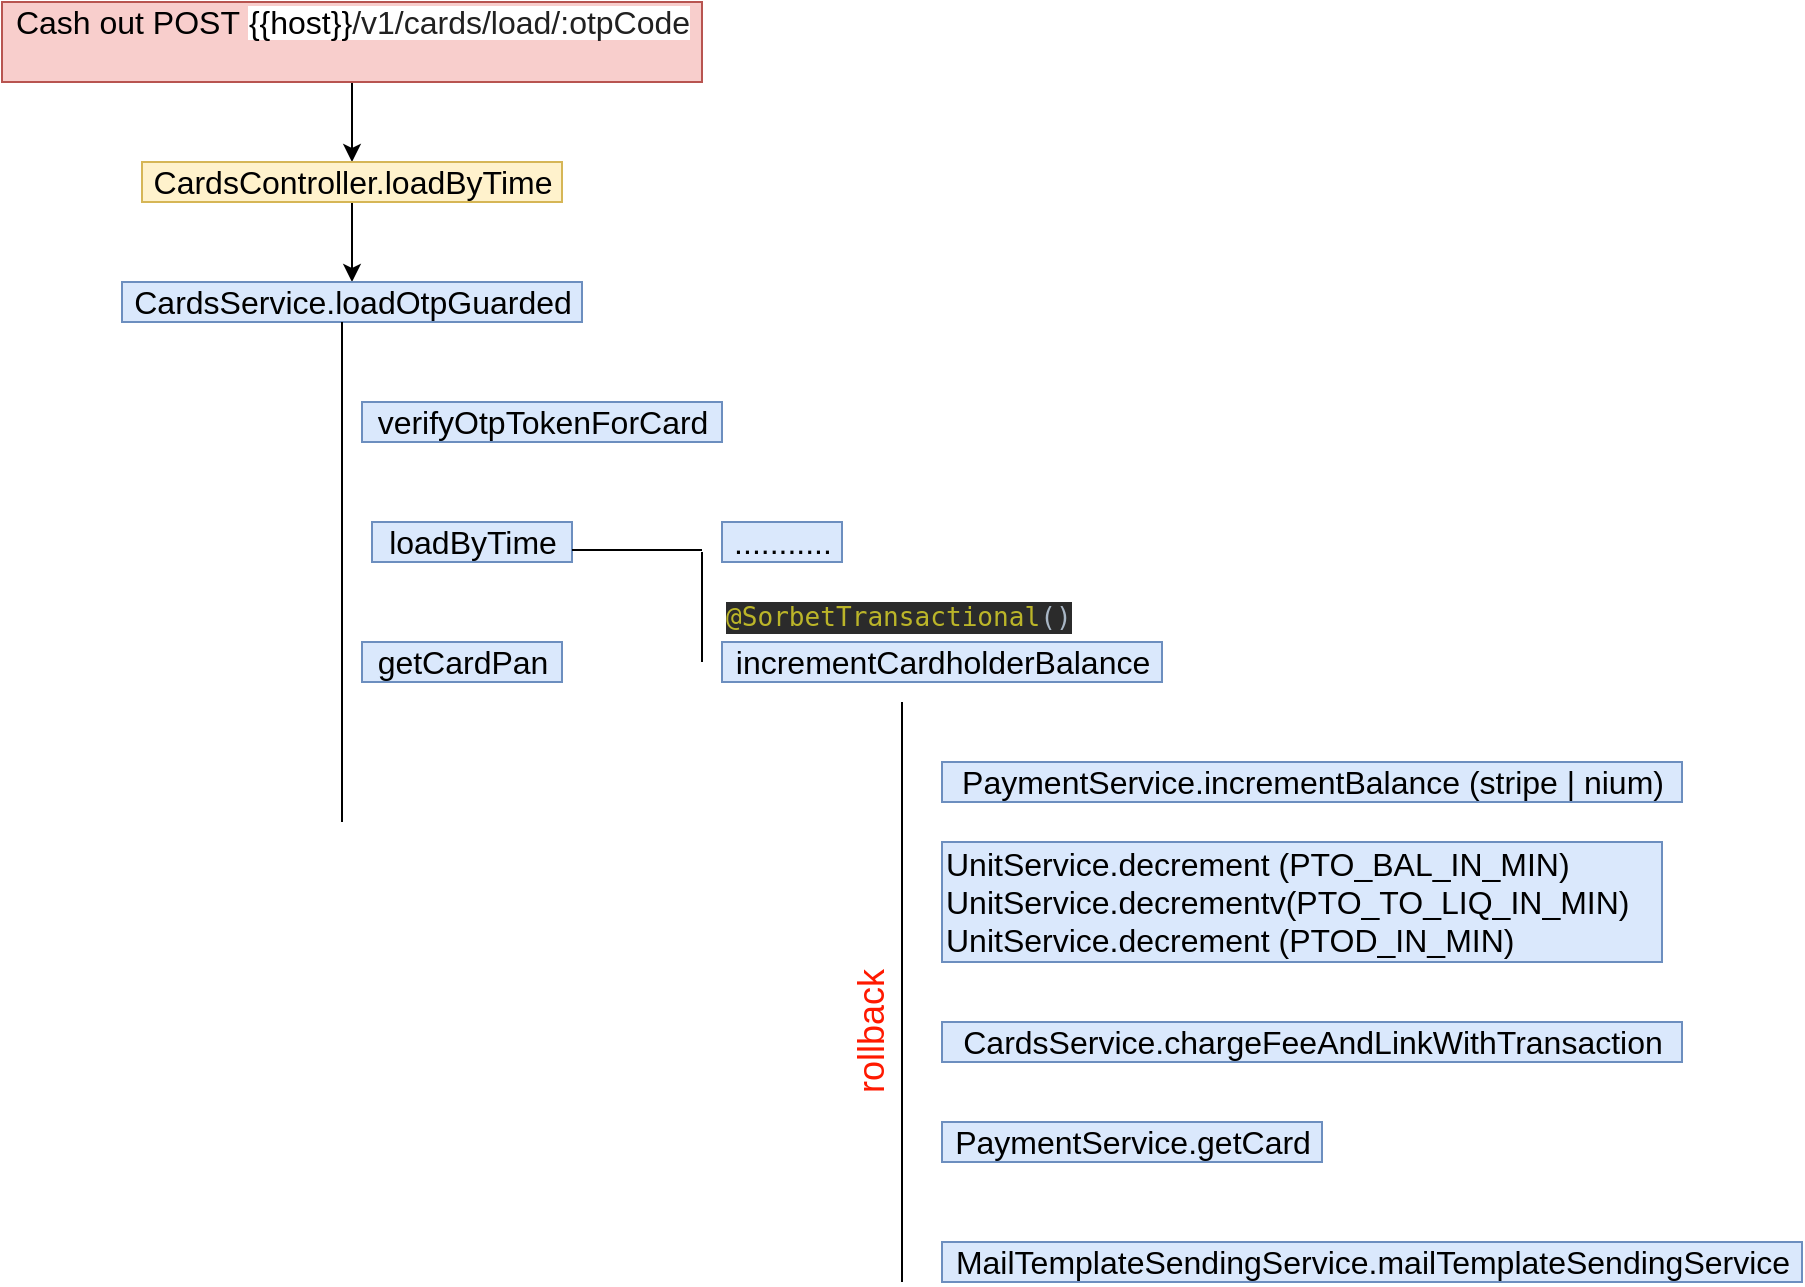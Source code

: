 <mxfile version="17.4.5" type="github">
  <diagram id="reJ_WDMoPSyZpeSLyZHJ" name="Page-1">
    <mxGraphModel dx="1422" dy="737" grid="1" gridSize="10" guides="1" tooltips="1" connect="1" arrows="1" fold="1" page="1" pageScale="1" pageWidth="850" pageHeight="1100" math="0" shadow="0">
      <root>
        <mxCell id="0" />
        <mxCell id="1" parent="0" />
        <mxCell id="hdWqnh-wMZleuXx8cpSs-12" style="edgeStyle=orthogonalEdgeStyle;rounded=0;orthogonalLoop=1;jettySize=auto;html=1;entryX=0.5;entryY=0;entryDx=0;entryDy=0;entryPerimeter=0;fontSize=16;" edge="1" parent="1" source="hdWqnh-wMZleuXx8cpSs-2" target="hdWqnh-wMZleuXx8cpSs-6">
          <mxGeometry relative="1" as="geometry" />
        </mxCell>
        <mxCell id="hdWqnh-wMZleuXx8cpSs-2" value="&lt;font style=&quot;font-size: 16px&quot;&gt;Cash out POST&amp;nbsp;&lt;span class=&quot;resolvedVariable&quot; spellcheck=&quot;false&quot; style=&quot;text-align: left ; background-color: rgb(255 , 255 , 255)&quot;&gt;&lt;span&gt;{{host}}&lt;/span&gt;&lt;/span&gt;&lt;span style=&quot;color: rgb(33 , 33 , 33) ; text-align: left ; background-color: rgb(255 , 255 , 255)&quot;&gt;&lt;span&gt;/v1/cards/load/:otpCode&lt;/span&gt;&lt;/span&gt;&lt;br&gt;&amp;nbsp;&lt;/font&gt;" style="text;html=1;align=center;verticalAlign=middle;resizable=0;points=[];autosize=1;strokeColor=#b85450;fillColor=#f8cecc;" vertex="1" parent="1">
          <mxGeometry x="30" y="30" width="350" height="40" as="geometry" />
        </mxCell>
        <mxCell id="hdWqnh-wMZleuXx8cpSs-10" style="edgeStyle=orthogonalEdgeStyle;rounded=0;orthogonalLoop=1;jettySize=auto;html=1;fontSize=16;" edge="1" parent="1" source="hdWqnh-wMZleuXx8cpSs-6" target="hdWqnh-wMZleuXx8cpSs-9">
          <mxGeometry relative="1" as="geometry" />
        </mxCell>
        <mxCell id="hdWqnh-wMZleuXx8cpSs-6" value="CardsController.loadByTime" style="text;html=1;resizable=0;autosize=1;align=center;verticalAlign=middle;points=[];fillColor=#fff2cc;strokeColor=#d6b656;rounded=0;fontSize=16;" vertex="1" parent="1">
          <mxGeometry x="100" y="110" width="210" height="20" as="geometry" />
        </mxCell>
        <mxCell id="hdWqnh-wMZleuXx8cpSs-9" value="CardsService.loadOtpGuarded" style="text;html=1;align=center;verticalAlign=middle;resizable=0;points=[];autosize=1;strokeColor=#6c8ebf;fillColor=#dae8fc;fontSize=16;" vertex="1" parent="1">
          <mxGeometry x="90" y="170" width="230" height="20" as="geometry" />
        </mxCell>
        <mxCell id="hdWqnh-wMZleuXx8cpSs-13" value="verifyOtpTokenForCard" style="text;html=1;resizable=0;autosize=1;align=center;verticalAlign=middle;points=[];fillColor=#dae8fc;strokeColor=#6c8ebf;rounded=0;fontSize=16;" vertex="1" parent="1">
          <mxGeometry x="210" y="230" width="180" height="20" as="geometry" />
        </mxCell>
        <mxCell id="hdWqnh-wMZleuXx8cpSs-14" value="loadByTime" style="text;html=1;resizable=0;autosize=1;align=center;verticalAlign=middle;points=[];fillColor=#dae8fc;strokeColor=#6c8ebf;rounded=0;fontSize=16;" vertex="1" parent="1">
          <mxGeometry x="215" y="290" width="100" height="20" as="geometry" />
        </mxCell>
        <mxCell id="hdWqnh-wMZleuXx8cpSs-17" value="" style="endArrow=none;html=1;rounded=0;fontSize=16;" edge="1" parent="1">
          <mxGeometry width="50" height="50" relative="1" as="geometry">
            <mxPoint x="200" y="440" as="sourcePoint" />
            <mxPoint x="200" y="190" as="targetPoint" />
          </mxGeometry>
        </mxCell>
        <mxCell id="hdWqnh-wMZleuXx8cpSs-18" value="getCardPan" style="text;html=1;resizable=0;autosize=1;align=center;verticalAlign=middle;points=[];fillColor=#dae8fc;strokeColor=#6c8ebf;rounded=0;fontSize=16;" vertex="1" parent="1">
          <mxGeometry x="210" y="350" width="100" height="20" as="geometry" />
        </mxCell>
        <mxCell id="hdWqnh-wMZleuXx8cpSs-19" value="incrementCardholderBalance" style="text;html=1;resizable=0;autosize=1;align=center;verticalAlign=middle;points=[];fillColor=#dae8fc;strokeColor=#6c8ebf;rounded=0;fontSize=16;" vertex="1" parent="1">
          <mxGeometry x="390" y="350" width="220" height="20" as="geometry" />
        </mxCell>
        <mxCell id="hdWqnh-wMZleuXx8cpSs-20" value="..........." style="text;html=1;align=center;verticalAlign=middle;resizable=0;points=[];autosize=1;strokeColor=#6c8ebf;fillColor=#dae8fc;fontSize=16;" vertex="1" parent="1">
          <mxGeometry x="390" y="290" width="60" height="20" as="geometry" />
        </mxCell>
        <mxCell id="hdWqnh-wMZleuXx8cpSs-22" value="&lt;pre style=&quot;background-color: #2b2b2b ; color: #a9b7c6 ; font-family: &amp;quot;jetbrains mono&amp;quot; , monospace ; font-size: 9.8pt&quot;&gt;&lt;span style=&quot;color: #bbb529&quot;&gt;@SorbetTransactional&lt;/span&gt;()&lt;/pre&gt;" style="text;whiteSpace=wrap;html=1;fontSize=16;" vertex="1" parent="1">
          <mxGeometry x="390" y="310" width="210" height="40" as="geometry" />
        </mxCell>
        <mxCell id="hdWqnh-wMZleuXx8cpSs-26" value="" style="endArrow=none;html=1;rounded=0;fontSize=16;entryX=1;entryY=0.7;entryDx=0;entryDy=0;entryPerimeter=0;" edge="1" parent="1" target="hdWqnh-wMZleuXx8cpSs-14">
          <mxGeometry width="50" height="50" relative="1" as="geometry">
            <mxPoint x="380" y="304" as="sourcePoint" />
            <mxPoint x="450" y="170" as="targetPoint" />
          </mxGeometry>
        </mxCell>
        <mxCell id="hdWqnh-wMZleuXx8cpSs-27" value="" style="endArrow=none;html=1;rounded=0;fontSize=16;" edge="1" parent="1">
          <mxGeometry width="50" height="50" relative="1" as="geometry">
            <mxPoint x="380" y="360" as="sourcePoint" />
            <mxPoint x="380" y="305" as="targetPoint" />
          </mxGeometry>
        </mxCell>
        <mxCell id="hdWqnh-wMZleuXx8cpSs-28" value="PaymentService.incrementBalance (stripe | nium)" style="text;html=1;align=center;verticalAlign=middle;resizable=0;points=[];autosize=1;strokeColor=#6c8ebf;fillColor=#dae8fc;fontSize=16;" vertex="1" parent="1">
          <mxGeometry x="500" y="410" width="370" height="20" as="geometry" />
        </mxCell>
        <mxCell id="hdWqnh-wMZleuXx8cpSs-29" value="&lt;div&gt;UnitService.decrement (PTO_BAL_IN_MIN)&lt;/div&gt;&lt;div&gt;UnitService.decrementv(PTO_TO_LIQ_IN_MIN)&lt;/div&gt;&lt;div&gt;UnitService.decrement (PTOD_IN_MIN)&lt;/div&gt;" style="text;html=1;align=left;verticalAlign=middle;resizable=0;points=[];autosize=1;strokeColor=#6c8ebf;fillColor=#dae8fc;fontSize=16;" vertex="1" parent="1">
          <mxGeometry x="500" y="450" width="360" height="60" as="geometry" />
        </mxCell>
        <mxCell id="hdWqnh-wMZleuXx8cpSs-30" value="CardsService.chargeFeeAndLinkWithTransaction" style="text;html=1;align=center;verticalAlign=middle;resizable=0;points=[];autosize=1;strokeColor=#6c8ebf;fillColor=#dae8fc;fontSize=16;" vertex="1" parent="1">
          <mxGeometry x="500" y="540" width="370" height="20" as="geometry" />
        </mxCell>
        <mxCell id="hdWqnh-wMZleuXx8cpSs-31" value="PaymentService.getCard" style="text;html=1;align=center;verticalAlign=middle;resizable=0;points=[];autosize=1;strokeColor=#6c8ebf;fillColor=#dae8fc;fontSize=16;" vertex="1" parent="1">
          <mxGeometry x="500" y="590" width="190" height="20" as="geometry" />
        </mxCell>
        <mxCell id="hdWqnh-wMZleuXx8cpSs-32" value="MailTemplateSendingService.mailTemplateSendingService" style="text;html=1;align=center;verticalAlign=middle;resizable=0;points=[];autosize=1;strokeColor=#6c8ebf;fillColor=#dae8fc;fontSize=16;" vertex="1" parent="1">
          <mxGeometry x="500" y="650" width="430" height="20" as="geometry" />
        </mxCell>
        <mxCell id="hdWqnh-wMZleuXx8cpSs-33" value="" style="endArrow=none;html=1;rounded=0;fontSize=16;" edge="1" parent="1">
          <mxGeometry width="50" height="50" relative="1" as="geometry">
            <mxPoint x="480" y="670" as="sourcePoint" />
            <mxPoint x="480" y="380" as="targetPoint" />
          </mxGeometry>
        </mxCell>
        <mxCell id="hdWqnh-wMZleuXx8cpSs-34" value="rollback" style="text;html=1;align=center;verticalAlign=middle;resizable=0;points=[];autosize=1;strokeColor=none;fillColor=none;fontSize=18;rotation=270;fontColor=#FF1900;" vertex="1" parent="1">
          <mxGeometry x="425" y="530" width="80" height="30" as="geometry" />
        </mxCell>
      </root>
    </mxGraphModel>
  </diagram>
</mxfile>
